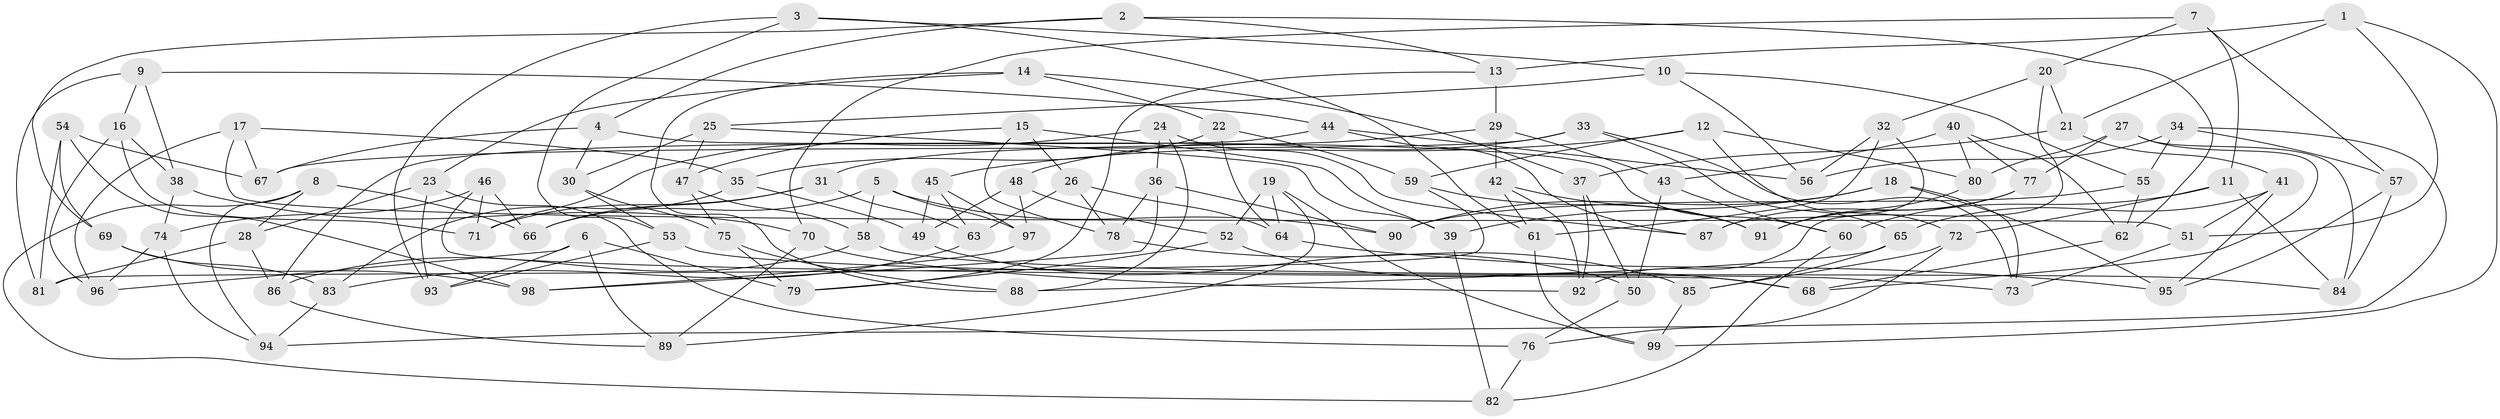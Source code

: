 // coarse degree distribution, {4: 0.5652173913043478, 6: 0.4057971014492754, 5: 0.028985507246376812}
// Generated by graph-tools (version 1.1) at 2025/24/03/03/25 07:24:24]
// undirected, 99 vertices, 198 edges
graph export_dot {
graph [start="1"]
  node [color=gray90,style=filled];
  1;
  2;
  3;
  4;
  5;
  6;
  7;
  8;
  9;
  10;
  11;
  12;
  13;
  14;
  15;
  16;
  17;
  18;
  19;
  20;
  21;
  22;
  23;
  24;
  25;
  26;
  27;
  28;
  29;
  30;
  31;
  32;
  33;
  34;
  35;
  36;
  37;
  38;
  39;
  40;
  41;
  42;
  43;
  44;
  45;
  46;
  47;
  48;
  49;
  50;
  51;
  52;
  53;
  54;
  55;
  56;
  57;
  58;
  59;
  60;
  61;
  62;
  63;
  64;
  65;
  66;
  67;
  68;
  69;
  70;
  71;
  72;
  73;
  74;
  75;
  76;
  77;
  78;
  79;
  80;
  81;
  82;
  83;
  84;
  85;
  86;
  87;
  88;
  89;
  90;
  91;
  92;
  93;
  94;
  95;
  96;
  97;
  98;
  99;
  1 -- 21;
  1 -- 13;
  1 -- 51;
  1 -- 99;
  2 -- 69;
  2 -- 13;
  2 -- 62;
  2 -- 4;
  3 -- 10;
  3 -- 53;
  3 -- 93;
  3 -- 61;
  4 -- 67;
  4 -- 60;
  4 -- 30;
  5 -- 58;
  5 -- 90;
  5 -- 97;
  5 -- 66;
  6 -- 96;
  6 -- 89;
  6 -- 93;
  6 -- 79;
  7 -- 70;
  7 -- 57;
  7 -- 11;
  7 -- 20;
  8 -- 28;
  8 -- 82;
  8 -- 94;
  8 -- 66;
  9 -- 38;
  9 -- 16;
  9 -- 44;
  9 -- 81;
  10 -- 25;
  10 -- 55;
  10 -- 56;
  11 -- 84;
  11 -- 72;
  11 -- 60;
  12 -- 45;
  12 -- 72;
  12 -- 80;
  12 -- 59;
  13 -- 79;
  13 -- 29;
  14 -- 37;
  14 -- 23;
  14 -- 22;
  14 -- 88;
  15 -- 78;
  15 -- 47;
  15 -- 26;
  15 -- 39;
  16 -- 71;
  16 -- 38;
  16 -- 96;
  17 -- 51;
  17 -- 96;
  17 -- 35;
  17 -- 67;
  18 -- 95;
  18 -- 90;
  18 -- 39;
  18 -- 73;
  19 -- 52;
  19 -- 64;
  19 -- 89;
  19 -- 99;
  20 -- 32;
  20 -- 92;
  20 -- 21;
  21 -- 41;
  21 -- 37;
  22 -- 35;
  22 -- 59;
  22 -- 64;
  23 -- 28;
  23 -- 93;
  23 -- 76;
  24 -- 36;
  24 -- 87;
  24 -- 71;
  24 -- 88;
  25 -- 47;
  25 -- 30;
  25 -- 39;
  26 -- 63;
  26 -- 78;
  26 -- 64;
  27 -- 80;
  27 -- 68;
  27 -- 77;
  27 -- 84;
  28 -- 86;
  28 -- 81;
  29 -- 42;
  29 -- 43;
  29 -- 31;
  30 -- 75;
  30 -- 53;
  31 -- 66;
  31 -- 71;
  31 -- 63;
  32 -- 61;
  32 -- 87;
  32 -- 56;
  33 -- 67;
  33 -- 65;
  33 -- 73;
  33 -- 48;
  34 -- 57;
  34 -- 94;
  34 -- 56;
  34 -- 55;
  35 -- 83;
  35 -- 49;
  36 -- 78;
  36 -- 90;
  36 -- 98;
  37 -- 92;
  37 -- 50;
  38 -- 74;
  38 -- 70;
  39 -- 82;
  40 -- 62;
  40 -- 80;
  40 -- 77;
  40 -- 43;
  41 -- 51;
  41 -- 95;
  41 -- 65;
  42 -- 92;
  42 -- 61;
  42 -- 91;
  43 -- 60;
  43 -- 50;
  44 -- 87;
  44 -- 86;
  44 -- 56;
  45 -- 49;
  45 -- 97;
  45 -- 63;
  46 -- 68;
  46 -- 66;
  46 -- 74;
  46 -- 71;
  47 -- 75;
  47 -- 58;
  48 -- 49;
  48 -- 52;
  48 -- 97;
  49 -- 50;
  50 -- 76;
  51 -- 73;
  52 -- 68;
  52 -- 79;
  53 -- 93;
  53 -- 73;
  54 -- 67;
  54 -- 69;
  54 -- 98;
  54 -- 81;
  55 -- 90;
  55 -- 62;
  57 -- 95;
  57 -- 84;
  58 -- 84;
  58 -- 86;
  59 -- 91;
  59 -- 81;
  60 -- 82;
  61 -- 99;
  62 -- 68;
  63 -- 83;
  64 -- 95;
  65 -- 85;
  65 -- 88;
  69 -- 83;
  69 -- 98;
  70 -- 89;
  70 -- 92;
  72 -- 76;
  72 -- 85;
  74 -- 96;
  74 -- 94;
  75 -- 88;
  75 -- 79;
  76 -- 82;
  77 -- 87;
  77 -- 91;
  78 -- 85;
  80 -- 91;
  83 -- 94;
  85 -- 99;
  86 -- 89;
  97 -- 98;
}
